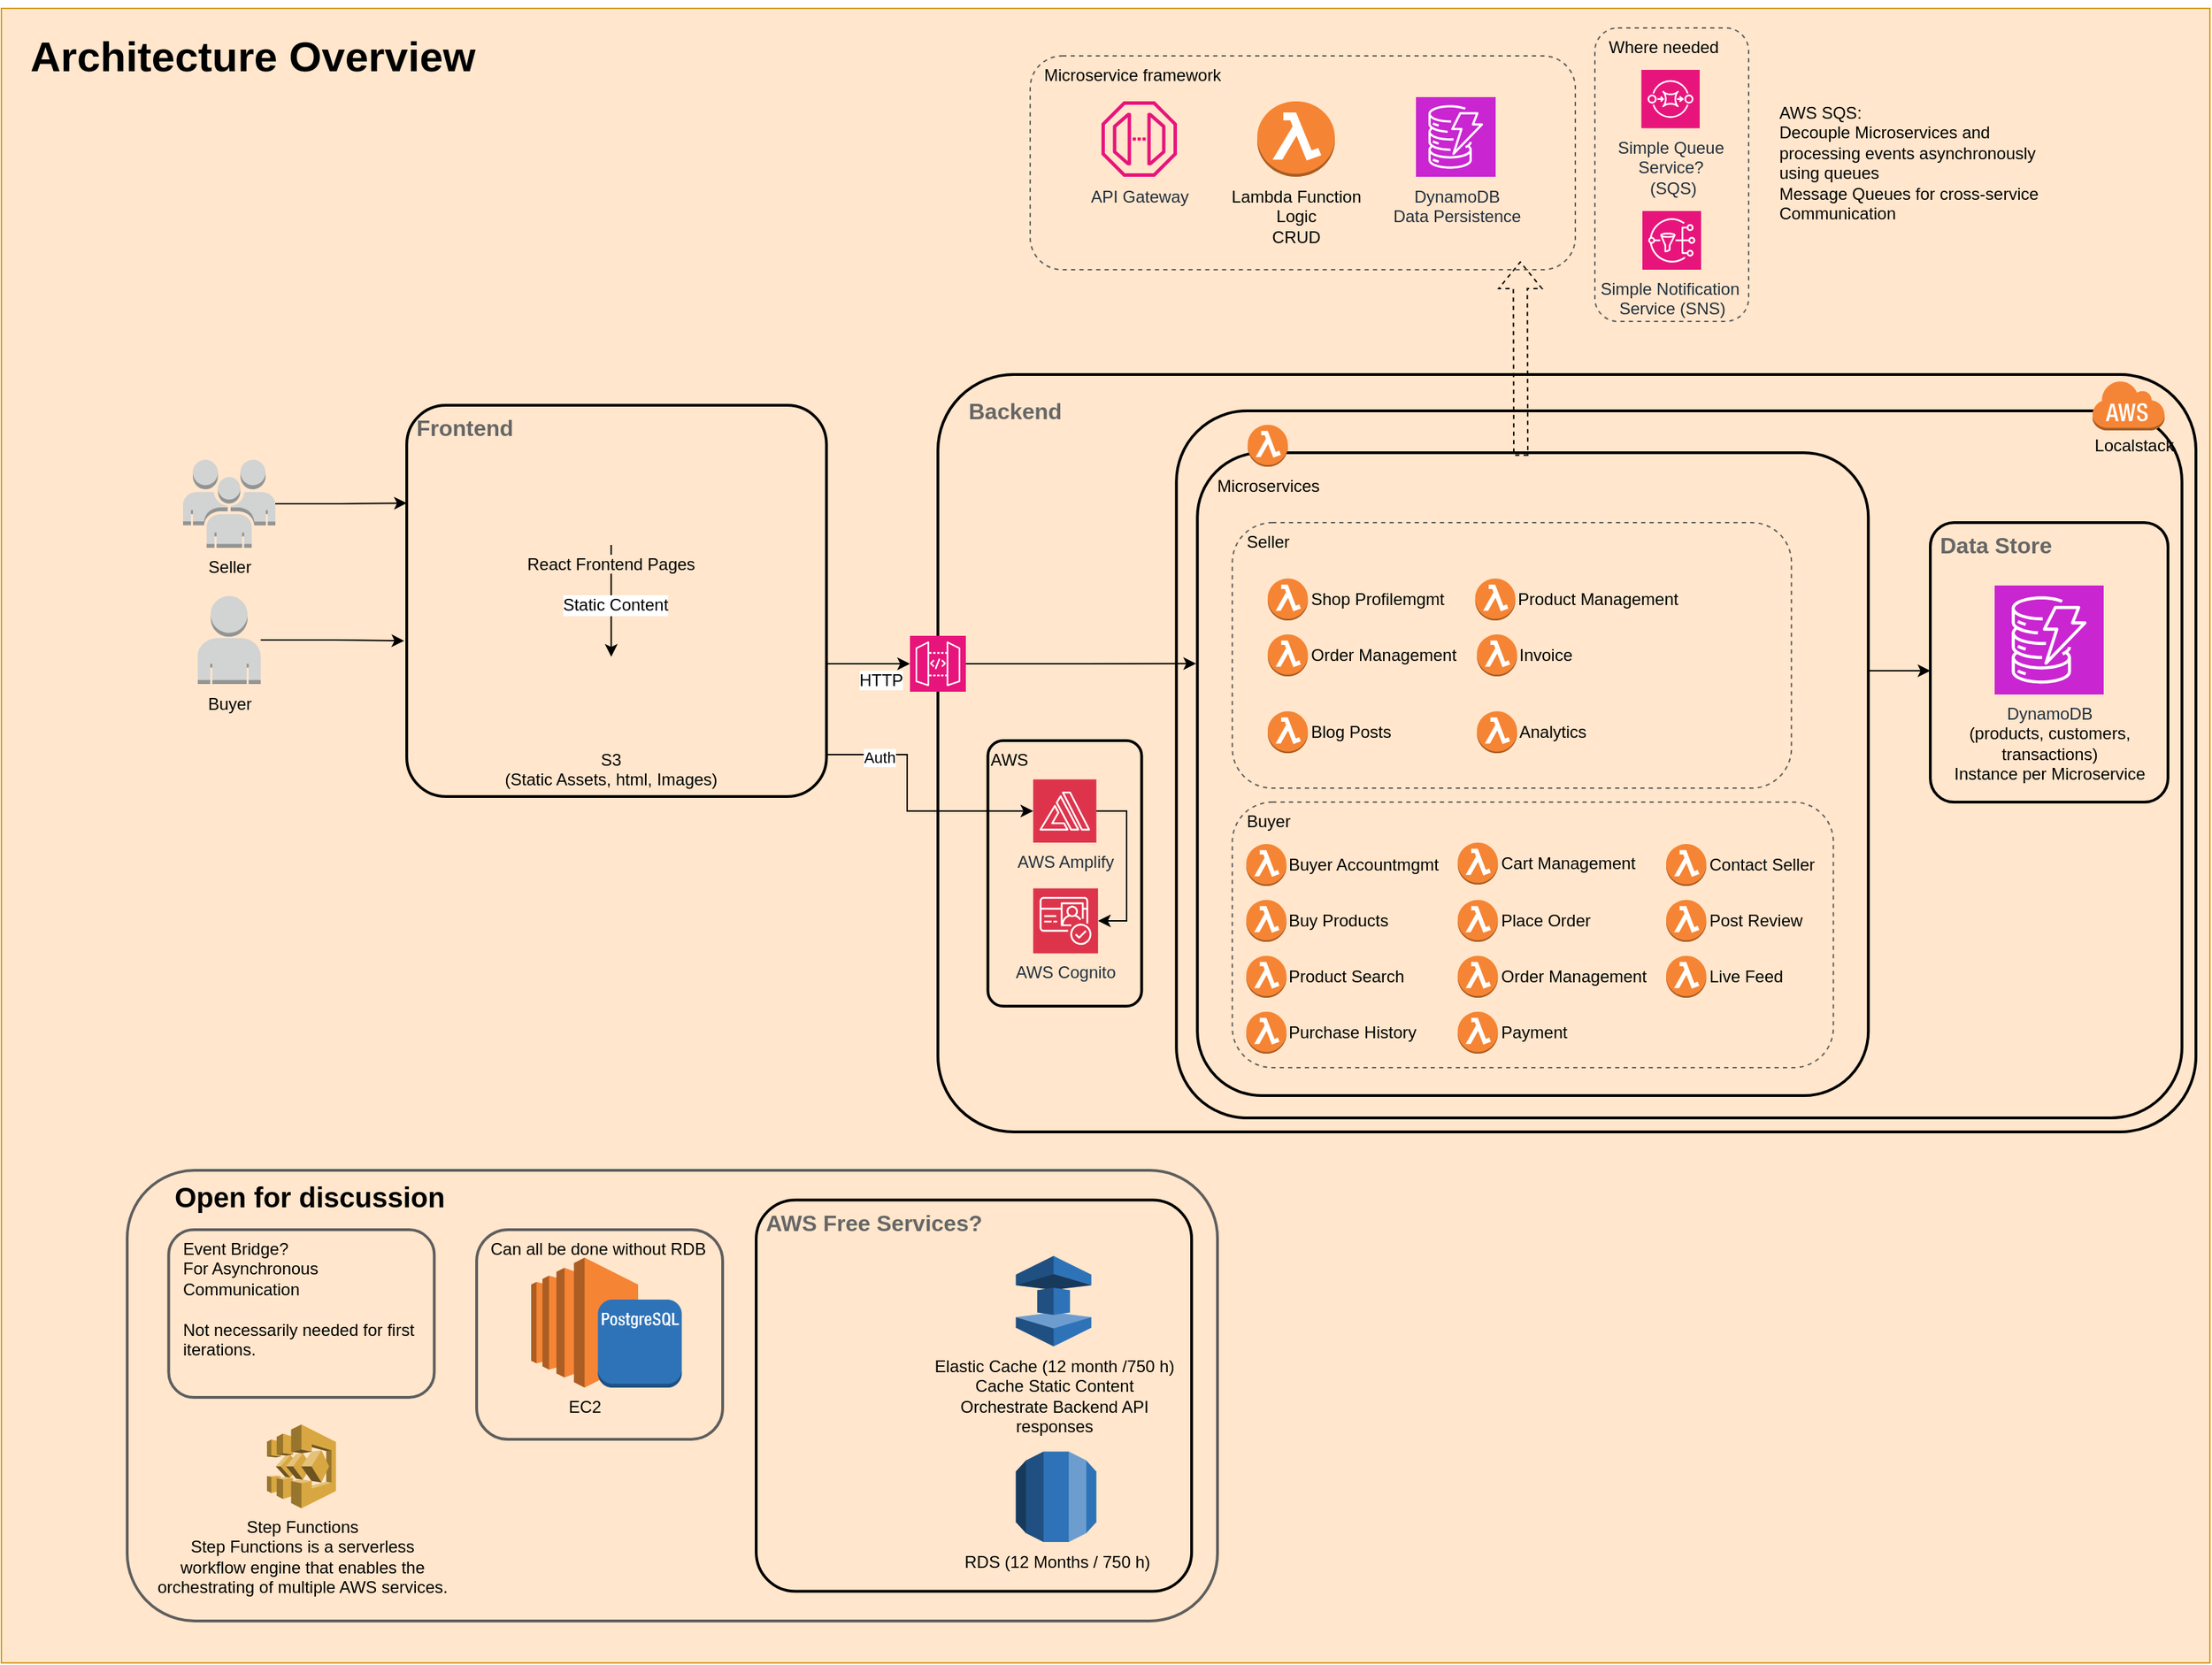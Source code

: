 <mxfile version="24.0.7" type="github" pages="3">
  <diagram name="Architecture Overview" id="H0WjSN8u0w2IexakOVe9">
    <mxGraphModel dx="2206" dy="1148" grid="1" gridSize="10" guides="1" tooltips="1" connect="1" arrows="1" fold="1" page="1" pageScale="1" pageWidth="827" pageHeight="1169" math="0" shadow="0">
      <root>
        <mxCell id="0" />
        <mxCell id="1" parent="0" />
        <mxCell id="PIIRv9eCLGQA87d_PgNQ-48" value="" style="rounded=0;whiteSpace=wrap;html=1;align=left;verticalAlign=middle;fontFamily=Helvetica;fontSize=12;fillColor=#ffe6cc;strokeColor=#d79b00;labelBackgroundColor=#ffe6cc;movable=1;resizable=1;rotatable=1;deletable=1;editable=1;locked=0;connectable=1;" parent="1" vertex="1">
          <mxGeometry x="10" y="96" width="1580" height="1184" as="geometry" />
        </mxCell>
        <mxCell id="CP4FYi2aOfL6vlJ2FLCF-29" value="Backend" style="rounded=1;arcSize=10;dashed=0;fillColor=none;gradientColor=none;strokeWidth=2;align=left;verticalAlign=top;fontFamily=Helvetica;fontSize=16;fontColor=#666666;fontStyle=1;spacingLeft=20;spacingTop=10;" parent="1" vertex="1">
          <mxGeometry x="680" y="358" width="900" height="542" as="geometry" />
        </mxCell>
        <mxCell id="z9MHHe7EICh6K6NeDYxP-3" value="AWS" style="rounded=1;arcSize=10;dashed=0;fillColor=none;gradientColor=none;strokeWidth=2;align=left;verticalAlign=top;fontFamily=Helvetica;fontSize=12;fontColor=default;" vertex="1" parent="1">
          <mxGeometry x="715.76" y="620" width="110" height="190" as="geometry" />
        </mxCell>
        <mxCell id="z9MHHe7EICh6K6NeDYxP-1" value="" style="rounded=1;arcSize=10;dashed=0;fillColor=none;gradientColor=none;strokeWidth=2;align=left;verticalAlign=top;fontFamily=Helvetica;fontSize=12;fontColor=default;" vertex="1" parent="1">
          <mxGeometry x="850.63" y="384" width="719.37" height="506" as="geometry" />
        </mxCell>
        <mxCell id="GQJE-OWLtPPY22i62exL-13" value="Open for discussion" style="rounded=1;whiteSpace=wrap;html=1;align=left;verticalAlign=top;fontFamily=Helvetica;fontSize=20;fontColor=default;fillColor=none;gradientColor=none;strokeColor=#5e5e5e;spacingLeft=32;strokeWidth=2;fontStyle=1" parent="1" vertex="1">
          <mxGeometry x="100" y="927.5" width="780" height="322.5" as="geometry" />
        </mxCell>
        <mxCell id="GQJE-OWLtPPY22i62exL-4" value="Where needed" style="rounded=1;whiteSpace=wrap;html=1;align=left;verticalAlign=top;fontFamily=Helvetica;fontSize=12;fontColor=default;fillColor=none;gradientColor=none;dashed=1;strokeColor=#5e5e5e;spacingLeft=8;" parent="1" vertex="1">
          <mxGeometry x="1150" y="110" width="110" height="210" as="geometry" />
        </mxCell>
        <mxCell id="CP4FYi2aOfL6vlJ2FLCF-31" value="" style="rounded=1;arcSize=10;dashed=0;fillColor=none;gradientColor=none;strokeWidth=2;align=left;verticalAlign=top;fontFamily=Helvetica;fontSize=12;fontColor=default;" parent="1" vertex="1">
          <mxGeometry x="865.63" y="414" width="480" height="460" as="geometry" />
        </mxCell>
        <mxCell id="CP4FYi2aOfL6vlJ2FLCF-74" value="Buyer" style="rounded=1;whiteSpace=wrap;html=1;align=left;verticalAlign=top;fontFamily=Helvetica;fontSize=12;fontColor=default;fillColor=none;gradientColor=none;dashed=1;strokeColor=#5e5e5e;spacingLeft=8;" parent="1" vertex="1">
          <mxGeometry x="890.63" y="664" width="430" height="190" as="geometry" />
        </mxCell>
        <mxCell id="z9MHHe7EICh6K6NeDYxP-4" style="edgeStyle=orthogonalEdgeStyle;rounded=0;orthogonalLoop=1;jettySize=auto;html=1;exitX=1;exitY=0.75;exitDx=0;exitDy=0;entryX=0;entryY=0.5;entryDx=0;entryDy=0;entryPerimeter=0;" edge="1" parent="1" source="CP4FYi2aOfL6vlJ2FLCF-43" target="CP4FYi2aOfL6vlJ2FLCF-96">
          <mxGeometry relative="1" as="geometry">
            <Array as="points">
              <mxPoint x="600" y="630" />
              <mxPoint x="658" y="630" />
              <mxPoint x="658" y="670" />
            </Array>
          </mxGeometry>
        </mxCell>
        <mxCell id="z9MHHe7EICh6K6NeDYxP-6" value="Auth" style="edgeLabel;html=1;align=center;verticalAlign=middle;resizable=0;points=[];" vertex="1" connectable="0" parent="z9MHHe7EICh6K6NeDYxP-4">
          <mxGeometry x="-0.326" y="-2" relative="1" as="geometry">
            <mxPoint as="offset" />
          </mxGeometry>
        </mxCell>
        <mxCell id="CP4FYi2aOfL6vlJ2FLCF-43" value="Frontend" style="rounded=1;arcSize=10;dashed=0;fillColor=none;gradientColor=none;strokeWidth=2;align=left;verticalAlign=top;fontFamily=Helvetica;fontSize=16;fontColor=#666666;fontStyle=1;labelBackgroundColor=none;labelBorderColor=none;spacingLeft=5;" parent="1" vertex="1">
          <mxGeometry x="300" y="380" width="300.27" height="280" as="geometry" />
        </mxCell>
        <mxCell id="CP4FYi2aOfL6vlJ2FLCF-90" value="Data Store" style="rounded=1;arcSize=10;dashed=0;fillColor=none;gradientColor=none;strokeWidth=2;align=left;verticalAlign=top;fontFamily=Helvetica;fontSize=16;fontColor=#666666;fontStyle=1;labelBackgroundColor=none;labelBorderColor=none;spacingLeft=5;" parent="1" vertex="1">
          <mxGeometry x="1390" y="464" width="170" height="200" as="geometry" />
        </mxCell>
        <mxCell id="PIIRv9eCLGQA87d_PgNQ-9" style="edgeStyle=orthogonalEdgeStyle;rounded=0;orthogonalLoop=1;jettySize=auto;html=1;fontFamily=Helvetica;fontSize=12;fontColor=default;" parent="1" source="CP4FYi2aOfL6vlJ2FLCF-31" target="CP4FYi2aOfL6vlJ2FLCF-90" edge="1">
          <mxGeometry relative="1" as="geometry">
            <Array as="points">
              <mxPoint x="1370" y="570" />
              <mxPoint x="1370" y="570" />
            </Array>
          </mxGeometry>
        </mxCell>
        <mxCell id="CP4FYi2aOfL6vlJ2FLCF-72" value="Seller" style="rounded=1;whiteSpace=wrap;html=1;align=left;verticalAlign=top;fontFamily=Helvetica;fontSize=12;fontColor=default;fillColor=none;gradientColor=none;dashed=1;strokeColor=#5e5e5e;spacingLeft=8;" parent="1" vertex="1">
          <mxGeometry x="890.63" y="464" width="400" height="190" as="geometry" />
        </mxCell>
        <mxCell id="CP4FYi2aOfL6vlJ2FLCF-41" style="edgeStyle=orthogonalEdgeStyle;rounded=0;orthogonalLoop=1;jettySize=auto;html=1;fontFamily=Helvetica;fontSize=12;fontColor=default;" parent="1" source="CP4FYi2aOfL6vlJ2FLCF-16" target="CP4FYi2aOfL6vlJ2FLCF-17" edge="1">
          <mxGeometry relative="1" as="geometry" />
        </mxCell>
        <mxCell id="CP4FYi2aOfL6vlJ2FLCF-42" value="Static Content" style="edgeLabel;html=1;align=center;verticalAlign=middle;resizable=0;points=[];fontFamily=Helvetica;fontSize=12;fontColor=default;fillColor=none;gradientColor=none;" parent="CP4FYi2aOfL6vlJ2FLCF-41" vertex="1" connectable="0">
          <mxGeometry x="0.071" y="2" relative="1" as="geometry">
            <mxPoint as="offset" />
          </mxGeometry>
        </mxCell>
        <mxCell id="CP4FYi2aOfL6vlJ2FLCF-16" value="React Frontend Pages" style="shape=image;verticalLabelPosition=bottom;labelBackgroundColor=#ffe6cc;verticalAlign=top;aspect=fixed;imageAspect=0;image=https://upload.wikimedia.org/wikipedia/commons/thumb/a/a7/React-icon.svg/2300px-React-icon.svg.png;" parent="1" vertex="1">
          <mxGeometry x="406" y="410" width="80.54" height="70" as="geometry" />
        </mxCell>
        <mxCell id="CP4FYi2aOfL6vlJ2FLCF-17" value="S3&#xa;(Static Assets, html, Images)" style="shape=image;verticalLabelPosition=bottom;labelBackgroundColor=#ffe6cc;verticalAlign=top;aspect=fixed;imageAspect=0;image=https://cdn.worldvectorlogo.com/logos/amazon-s3-simple-storage-service.svg;" parent="1" vertex="1">
          <mxGeometry x="416.27" y="560" width="60" height="60" as="geometry" />
        </mxCell>
        <mxCell id="CP4FYi2aOfL6vlJ2FLCF-19" value="Step Functions&lt;br&gt;Step Functions is a serverless &lt;br&gt;workflow engine that enables the &lt;br&gt;orchestrating of multiple AWS services." style="outlineConnect=0;dashed=0;verticalLabelPosition=bottom;verticalAlign=top;align=center;html=1;shape=mxgraph.aws3.step_functions;fillColor=#D9A741;gradientColor=none;fontFamily=Helvetica;fontSize=12;fontColor=default;aspect=fixed;" parent="1" vertex="1">
          <mxGeometry x="200" y="1109.4" width="49.35" height="60" as="geometry" />
        </mxCell>
        <mxCell id="CP4FYi2aOfL6vlJ2FLCF-27" value="Buyer" style="outlineConnect=0;dashed=0;verticalLabelPosition=bottom;verticalAlign=top;align=center;html=1;shape=mxgraph.aws3.user;fillColor=#D2D3D3;gradientColor=none;fontFamily=Helvetica;fontSize=12;fontColor=default;" parent="1" vertex="1">
          <mxGeometry x="150.5" y="516.5" width="45" height="63" as="geometry" />
        </mxCell>
        <mxCell id="36xQVcrOsJEa792103js-1" style="edgeStyle=orthogonalEdgeStyle;rounded=0;orthogonalLoop=1;jettySize=auto;html=1;entryX=0;entryY=0.25;entryDx=0;entryDy=0;" parent="1" source="CP4FYi2aOfL6vlJ2FLCF-28" target="CP4FYi2aOfL6vlJ2FLCF-43" edge="1">
          <mxGeometry relative="1" as="geometry" />
        </mxCell>
        <mxCell id="CP4FYi2aOfL6vlJ2FLCF-28" value="Seller" style="outlineConnect=0;dashed=0;verticalLabelPosition=bottom;verticalAlign=top;align=center;html=1;shape=mxgraph.aws3.users;fillColor=#D2D3D3;gradientColor=none;fontFamily=Helvetica;fontSize=12;fontColor=default;" parent="1" vertex="1">
          <mxGeometry x="140" y="419" width="66" height="63" as="geometry" />
        </mxCell>
        <mxCell id="CP4FYi2aOfL6vlJ2FLCF-33" value="Simple Queue &lt;br&gt;Service?&lt;br&gt;&amp;nbsp;(SQS)" style="sketch=0;points=[[0,0,0],[0.25,0,0],[0.5,0,0],[0.75,0,0],[1,0,0],[0,1,0],[0.25,1,0],[0.5,1,0],[0.75,1,0],[1,1,0],[0,0.25,0],[0,0.5,0],[0,0.75,0],[1,0.25,0],[1,0.5,0],[1,0.75,0]];outlineConnect=0;fontColor=#232F3E;fillColor=#E7157B;strokeColor=#ffffff;dashed=0;verticalLabelPosition=bottom;verticalAlign=top;align=center;html=1;fontSize=12;fontStyle=0;aspect=fixed;shape=mxgraph.aws4.resourceIcon;resIcon=mxgraph.aws4.sqs;fontFamily=Helvetica;" parent="1" vertex="1">
          <mxGeometry x="1183.25" y="140" width="41.75" height="41.75" as="geometry" />
        </mxCell>
        <mxCell id="CP4FYi2aOfL6vlJ2FLCF-34" value="Simple Notification&amp;nbsp;&lt;div&gt;Service (SNS)&lt;/div&gt;" style="sketch=0;points=[[0,0,0],[0.25,0,0],[0.5,0,0],[0.75,0,0],[1,0,0],[0,1,0],[0.25,1,0],[0.5,1,0],[0.75,1,0],[1,1,0],[0,0.25,0],[0,0.5,0],[0,0.75,0],[1,0.25,0],[1,0.5,0],[1,0.75,0]];outlineConnect=0;fontColor=#232F3E;fillColor=#E7157B;strokeColor=#ffffff;dashed=0;verticalLabelPosition=bottom;verticalAlign=top;align=center;html=1;fontSize=12;fontStyle=0;aspect=fixed;shape=mxgraph.aws4.resourceIcon;resIcon=mxgraph.aws4.sns;fontFamily=Helvetica;" parent="1" vertex="1">
          <mxGeometry x="1184" y="241" width="42" height="42" as="geometry" />
        </mxCell>
        <mxCell id="CP4FYi2aOfL6vlJ2FLCF-49" style="edgeStyle=orthogonalEdgeStyle;rounded=0;orthogonalLoop=1;jettySize=auto;html=1;fontFamily=Helvetica;fontSize=12;fontColor=default;entryX=0;entryY=0.5;entryDx=0;entryDy=0;entryPerimeter=0;" parent="1" source="CP4FYi2aOfL6vlJ2FLCF-43" target="CP4FYi2aOfL6vlJ2FLCF-92" edge="1">
          <mxGeometry relative="1" as="geometry">
            <mxPoint x="567.38" y="565" as="targetPoint" />
            <Array as="points">
              <mxPoint x="510" y="565" />
              <mxPoint x="510" y="565" />
            </Array>
          </mxGeometry>
        </mxCell>
        <mxCell id="CP4FYi2aOfL6vlJ2FLCF-50" value="HTTP" style="edgeLabel;html=1;align=center;verticalAlign=top;resizable=0;points=[];fontFamily=Helvetica;fontSize=12;fontColor=default;fillColor=none;gradientColor=none;" parent="CP4FYi2aOfL6vlJ2FLCF-49" vertex="1" connectable="0">
          <mxGeometry x="0.293" y="2" relative="1" as="geometry">
            <mxPoint as="offset" />
          </mxGeometry>
        </mxCell>
        <mxCell id="CP4FYi2aOfL6vlJ2FLCF-23" value="Microservices" style="outlineConnect=0;dashed=0;verticalLabelPosition=bottom;verticalAlign=top;align=center;html=1;shape=mxgraph.aws3.lambda_function;fillColor=#F58534;gradientColor=none;fontFamily=Helvetica;fontSize=12;fontColor=default;aspect=fixed;" parent="1" vertex="1">
          <mxGeometry x="901.63" y="394" width="28.75" height="30" as="geometry" />
        </mxCell>
        <mxCell id="CP4FYi2aOfL6vlJ2FLCF-60" value="Shop Profilemgmt" style="outlineConnect=0;dashed=0;verticalLabelPosition=middle;verticalAlign=middle;align=left;html=1;shape=mxgraph.aws3.lambda_function;fillColor=#F58534;gradientColor=none;fontFamily=Helvetica;fontSize=12;fontColor=default;aspect=fixed;labelPosition=right;" parent="1" vertex="1">
          <mxGeometry x="915.95" y="504" width="28.75" height="30" as="geometry" />
        </mxCell>
        <mxCell id="CP4FYi2aOfL6vlJ2FLCF-61" style="edgeStyle=orthogonalEdgeStyle;rounded=0;orthogonalLoop=1;jettySize=auto;html=1;fontFamily=Helvetica;fontSize=12;fontColor=default;entryX=-0.002;entryY=0.328;entryDx=0;entryDy=0;entryPerimeter=0;" parent="1" source="CP4FYi2aOfL6vlJ2FLCF-92" edge="1" target="CP4FYi2aOfL6vlJ2FLCF-31">
          <mxGeometry relative="1" as="geometry">
            <mxPoint x="855.63" y="559" as="sourcePoint" />
            <mxPoint x="865.63" y="559" as="targetPoint" />
          </mxGeometry>
        </mxCell>
        <mxCell id="CP4FYi2aOfL6vlJ2FLCF-63" value="Order Management" style="outlineConnect=0;dashed=0;verticalLabelPosition=middle;verticalAlign=middle;align=left;html=1;shape=mxgraph.aws3.lambda_function;fillColor=#F58534;gradientColor=none;fontFamily=Helvetica;fontSize=12;fontColor=default;aspect=fixed;labelPosition=right;" parent="1" vertex="1">
          <mxGeometry x="915.95" y="544" width="28.75" height="30" as="geometry" />
        </mxCell>
        <mxCell id="CP4FYi2aOfL6vlJ2FLCF-64" value="Invoice" style="outlineConnect=0;dashed=0;verticalLabelPosition=middle;verticalAlign=middle;align=left;html=1;shape=mxgraph.aws3.lambda_function;fillColor=#F58534;gradientColor=none;fontFamily=Helvetica;fontSize=12;fontColor=default;aspect=fixed;labelPosition=right;" parent="1" vertex="1">
          <mxGeometry x="1065.63" y="544" width="28.75" height="30" as="geometry" />
        </mxCell>
        <mxCell id="CP4FYi2aOfL6vlJ2FLCF-65" value="Analytics" style="outlineConnect=0;dashed=0;verticalLabelPosition=middle;verticalAlign=middle;align=left;html=1;shape=mxgraph.aws3.lambda_function;fillColor=#F58534;gradientColor=none;fontFamily=Helvetica;fontSize=12;fontColor=default;aspect=fixed;labelPosition=right;" parent="1" vertex="1">
          <mxGeometry x="1065.63" y="599" width="28.75" height="30" as="geometry" />
        </mxCell>
        <mxCell id="CP4FYi2aOfL6vlJ2FLCF-66" value="Product Management" style="outlineConnect=0;dashed=0;verticalLabelPosition=middle;verticalAlign=middle;align=left;html=1;shape=mxgraph.aws3.lambda_function;fillColor=#F58534;gradientColor=none;fontFamily=Helvetica;fontSize=12;fontColor=default;aspect=fixed;labelPosition=right;" parent="1" vertex="1">
          <mxGeometry x="1064.38" y="504" width="28.75" height="30" as="geometry" />
        </mxCell>
        <mxCell id="CP4FYi2aOfL6vlJ2FLCF-67" value="Blog Posts" style="outlineConnect=0;dashed=0;verticalLabelPosition=middle;verticalAlign=middle;align=left;html=1;shape=mxgraph.aws3.lambda_function;fillColor=#F58534;gradientColor=none;fontFamily=Helvetica;fontSize=12;fontColor=default;aspect=fixed;labelPosition=right;" parent="1" vertex="1">
          <mxGeometry x="915.95" y="599" width="28.75" height="30" as="geometry" />
        </mxCell>
        <mxCell id="CP4FYi2aOfL6vlJ2FLCF-68" value="Buyer Accountmgmt" style="outlineConnect=0;dashed=0;verticalLabelPosition=middle;verticalAlign=middle;align=left;html=1;shape=mxgraph.aws3.lambda_function;fillColor=#F58534;gradientColor=none;fontFamily=Helvetica;fontSize=12;fontColor=default;aspect=fixed;labelPosition=right;" parent="1" vertex="1">
          <mxGeometry x="900.63" y="694" width="28.75" height="30" as="geometry" />
        </mxCell>
        <mxCell id="CP4FYi2aOfL6vlJ2FLCF-70" value="Buy Products" style="outlineConnect=0;dashed=0;verticalLabelPosition=middle;verticalAlign=middle;align=left;html=1;shape=mxgraph.aws3.lambda_function;fillColor=#F58534;gradientColor=none;fontFamily=Helvetica;fontSize=12;fontColor=default;aspect=fixed;labelPosition=right;" parent="1" vertex="1">
          <mxGeometry x="900.63" y="734" width="28.75" height="30" as="geometry" />
        </mxCell>
        <mxCell id="CP4FYi2aOfL6vlJ2FLCF-71" value="Product Search" style="outlineConnect=0;dashed=0;verticalLabelPosition=middle;verticalAlign=middle;align=left;html=1;shape=mxgraph.aws3.lambda_function;fillColor=#F58534;gradientColor=none;fontFamily=Helvetica;fontSize=12;fontColor=default;aspect=fixed;labelPosition=right;" parent="1" vertex="1">
          <mxGeometry x="900.63" y="774" width="28.75" height="30" as="geometry" />
        </mxCell>
        <mxCell id="CP4FYi2aOfL6vlJ2FLCF-76" value="Cart Management" style="outlineConnect=0;dashed=0;verticalLabelPosition=middle;verticalAlign=middle;align=left;html=1;shape=mxgraph.aws3.lambda_function;fillColor=#F58534;gradientColor=none;fontFamily=Helvetica;fontSize=12;fontColor=default;aspect=fixed;labelPosition=right;" parent="1" vertex="1">
          <mxGeometry x="1051.88" y="693" width="28.75" height="30" as="geometry" />
        </mxCell>
        <mxCell id="CP4FYi2aOfL6vlJ2FLCF-78" value="Place Order" style="outlineConnect=0;dashed=0;verticalLabelPosition=middle;verticalAlign=middle;align=left;html=1;shape=mxgraph.aws3.lambda_function;fillColor=#F58534;gradientColor=none;fontFamily=Helvetica;fontSize=12;fontColor=default;aspect=fixed;labelPosition=right;" parent="1" vertex="1">
          <mxGeometry x="1051.88" y="734" width="28.75" height="30" as="geometry" />
        </mxCell>
        <mxCell id="CP4FYi2aOfL6vlJ2FLCF-80" value="Purchase History" style="outlineConnect=0;dashed=0;verticalLabelPosition=middle;verticalAlign=middle;align=left;html=1;shape=mxgraph.aws3.lambda_function;fillColor=#F58534;gradientColor=none;fontFamily=Helvetica;fontSize=12;fontColor=default;aspect=fixed;labelPosition=right;" parent="1" vertex="1">
          <mxGeometry x="900.63" y="814" width="28.75" height="30" as="geometry" />
        </mxCell>
        <mxCell id="CP4FYi2aOfL6vlJ2FLCF-81" value="Post Review" style="outlineConnect=0;dashed=0;verticalLabelPosition=middle;verticalAlign=middle;align=left;html=1;shape=mxgraph.aws3.lambda_function;fillColor=#F58534;gradientColor=none;fontFamily=Helvetica;fontSize=12;fontColor=default;aspect=fixed;labelPosition=right;" parent="1" vertex="1">
          <mxGeometry x="1201" y="734" width="28.75" height="30" as="geometry" />
        </mxCell>
        <mxCell id="CP4FYi2aOfL6vlJ2FLCF-82" value="Live Feed" style="outlineConnect=0;dashed=0;verticalLabelPosition=middle;verticalAlign=middle;align=left;html=1;shape=mxgraph.aws3.lambda_function;fillColor=#F58534;gradientColor=none;fontFamily=Helvetica;fontSize=12;fontColor=default;aspect=fixed;labelPosition=right;" parent="1" vertex="1">
          <mxGeometry x="1201" y="774" width="28.75" height="30" as="geometry" />
        </mxCell>
        <mxCell id="CP4FYi2aOfL6vlJ2FLCF-84" value="Order Management" style="outlineConnect=0;dashed=0;verticalLabelPosition=middle;verticalAlign=middle;align=left;html=1;shape=mxgraph.aws3.lambda_function;fillColor=#F58534;gradientColor=none;fontFamily=Helvetica;fontSize=12;fontColor=default;aspect=fixed;labelPosition=right;" parent="1" vertex="1">
          <mxGeometry x="1051.88" y="774" width="28.75" height="30" as="geometry" />
        </mxCell>
        <mxCell id="CP4FYi2aOfL6vlJ2FLCF-85" value="Contact Seller" style="outlineConnect=0;dashed=0;verticalLabelPosition=middle;verticalAlign=middle;align=left;html=1;shape=mxgraph.aws3.lambda_function;fillColor=#F58534;gradientColor=none;fontFamily=Helvetica;fontSize=12;fontColor=default;aspect=fixed;labelPosition=right;" parent="1" vertex="1">
          <mxGeometry x="1201" y="694" width="28.75" height="30" as="geometry" />
        </mxCell>
        <mxCell id="CP4FYi2aOfL6vlJ2FLCF-92" value="" style="sketch=0;points=[[0,0,0],[0.25,0,0],[0.5,0,0],[0.75,0,0],[1,0,0],[0,1,0],[0.25,1,0],[0.5,1,0],[0.75,1,0],[1,1,0],[0,0.25,0],[0,0.5,0],[0,0.75,0],[1,0.25,0],[1,0.5,0],[1,0.75,0]];outlineConnect=0;fontColor=#232F3E;fillColor=#E7157B;strokeColor=#ffffff;dashed=0;verticalLabelPosition=bottom;verticalAlign=top;align=center;html=1;fontSize=12;fontStyle=0;aspect=fixed;shape=mxgraph.aws4.resourceIcon;resIcon=mxgraph.aws4.api_gateway;fontFamily=Helvetica;" parent="1" vertex="1">
          <mxGeometry x="660" y="545" width="40" height="40" as="geometry" />
        </mxCell>
        <mxCell id="CP4FYi2aOfL6vlJ2FLCF-99" value="Payment" style="outlineConnect=0;dashed=0;verticalLabelPosition=middle;verticalAlign=middle;align=left;html=1;shape=mxgraph.aws3.lambda_function;fillColor=#F58534;gradientColor=none;fontFamily=Helvetica;fontSize=12;fontColor=default;aspect=fixed;labelPosition=right;" parent="1" vertex="1">
          <mxGeometry x="1051.88" y="814" width="28.75" height="30" as="geometry" />
        </mxCell>
        <mxCell id="PIIRv9eCLGQA87d_PgNQ-7" value="Event Bridge?&lt;br&gt;For Asynchronous Communication&lt;div&gt;&lt;br&gt;&lt;/div&gt;&lt;div&gt;Not necessarily needed for first iterations.&lt;/div&gt;" style="rounded=1;whiteSpace=wrap;html=1;align=left;verticalAlign=top;fontFamily=Helvetica;fontSize=12;fontColor=default;fillColor=none;gradientColor=none;strokeColor=#5e5e5e;spacingLeft=8;strokeWidth=2;" parent="1" vertex="1">
          <mxGeometry x="129.68" y="970" width="190" height="120" as="geometry" />
        </mxCell>
        <mxCell id="PIIRv9eCLGQA87d_PgNQ-15" value="DynamoDB&lt;br style=&quot;border-color: var(--border-color); color: rgb(0, 0, 0);&quot;&gt;&lt;span style=&quot;color: rgb(0, 0, 0);&quot;&gt;(products, customers,&lt;/span&gt;&lt;br style=&quot;border-color: var(--border-color); color: rgb(0, 0, 0);&quot;&gt;&lt;span style=&quot;color: rgb(0, 0, 0);&quot;&gt;transactions)&lt;/span&gt;&lt;div&gt;&lt;span style=&quot;color: rgb(0, 0, 0);&quot;&gt;Instance per Microservice&lt;/span&gt;&lt;/div&gt;" style="sketch=0;points=[[0,0,0],[0.25,0,0],[0.5,0,0],[0.75,0,0],[1,0,0],[0,1,0],[0.25,1,0],[0.5,1,0],[0.75,1,0],[1,1,0],[0,0.25,0],[0,0.5,0],[0,0.75,0],[1,0.25,0],[1,0.5,0],[1,0.75,0]];outlineConnect=0;fontColor=#232F3E;fillColor=#C925D1;strokeColor=#ffffff;dashed=0;verticalLabelPosition=bottom;verticalAlign=top;align=center;html=1;fontSize=12;fontStyle=0;aspect=fixed;shape=mxgraph.aws4.resourceIcon;resIcon=mxgraph.aws4.dynamodb;fontFamily=Helvetica;" parent="1" vertex="1">
          <mxGeometry x="1436" y="509" width="78" height="78" as="geometry" />
        </mxCell>
        <mxCell id="PIIRv9eCLGQA87d_PgNQ-18" value="" style="shape=flexArrow;endArrow=classic;html=1;rounded=0;fontFamily=Helvetica;fontSize=12;fontColor=default;entryX=0.5;entryY=1;entryDx=0;entryDy=0;exitX=0.482;exitY=0.005;exitDx=0;exitDy=0;exitPerimeter=0;dashed=1;" parent="1" source="CP4FYi2aOfL6vlJ2FLCF-31" edge="1">
          <mxGeometry width="50" height="50" relative="1" as="geometry">
            <mxPoint x="1105.63" y="464" as="sourcePoint" />
            <mxPoint x="1096.63" y="277" as="targetPoint" />
          </mxGeometry>
        </mxCell>
        <mxCell id="PIIRv9eCLGQA87d_PgNQ-21" value="AWS SQS:&#xa;Decouple Microservices and processing events asynchronously using queues&#xa;Message Queues for cross-service Communication" style="text;whiteSpace=wrap;fontFamily=Helvetica;fontSize=12;fontColor=default;align=left;" parent="1" vertex="1">
          <mxGeometry x="1280" y="156.5" width="210.63" height="100" as="geometry" />
        </mxCell>
        <mxCell id="PIIRv9eCLGQA87d_PgNQ-49" value="&lt;font size=&quot;1&quot; style=&quot;&quot;&gt;&lt;b style=&quot;font-size: 30px;&quot;&gt;Architecture Overview&lt;/b&gt;&lt;/font&gt;" style="text;html=1;align=center;verticalAlign=middle;whiteSpace=wrap;rounded=0;fontFamily=Helvetica;fontSize=12;fontColor=default;" parent="1" vertex="1">
          <mxGeometry x="20" y="90" width="340" height="80" as="geometry" />
        </mxCell>
        <mxCell id="36xQVcrOsJEa792103js-2" style="edgeStyle=orthogonalEdgeStyle;rounded=0;orthogonalLoop=1;jettySize=auto;html=1;entryX=-0.006;entryY=0.602;entryDx=0;entryDy=0;entryPerimeter=0;" parent="1" source="CP4FYi2aOfL6vlJ2FLCF-27" target="CP4FYi2aOfL6vlJ2FLCF-43" edge="1">
          <mxGeometry relative="1" as="geometry" />
        </mxCell>
        <mxCell id="GQJE-OWLtPPY22i62exL-2" value="" style="group" parent="1" vertex="1" connectable="0">
          <mxGeometry x="746" y="130" width="390" height="153" as="geometry" />
        </mxCell>
        <mxCell id="PIIRv9eCLGQA87d_PgNQ-10" value="Microservice framework" style="rounded=1;whiteSpace=wrap;html=1;align=left;verticalAlign=top;fontFamily=Helvetica;fontSize=12;fontColor=default;fillColor=none;gradientColor=none;dashed=1;strokeColor=#5e5e5e;spacingLeft=8;" parent="GQJE-OWLtPPY22i62exL-2" vertex="1">
          <mxGeometry width="390" height="153" as="geometry" />
        </mxCell>
        <mxCell id="PIIRv9eCLGQA87d_PgNQ-11" value="API Gateway" style="sketch=0;outlineConnect=0;fontColor=#232F3E;gradientColor=none;fillColor=#E7157B;strokeColor=none;dashed=0;verticalLabelPosition=bottom;verticalAlign=top;align=center;html=1;fontSize=12;fontStyle=0;aspect=fixed;pointerEvents=1;shape=mxgraph.aws4.endpoint;fontFamily=Helvetica;" parent="GQJE-OWLtPPY22i62exL-2" vertex="1">
          <mxGeometry x="51" y="32.5" width="54" height="54" as="geometry" />
        </mxCell>
        <mxCell id="PIIRv9eCLGQA87d_PgNQ-13" value="Lambda Function&lt;br&gt;Logic&lt;div&gt;CRUD&lt;/div&gt;" style="outlineConnect=0;dashed=0;verticalLabelPosition=bottom;verticalAlign=top;align=center;html=1;shape=mxgraph.aws3.lambda_function;fillColor=#F58534;gradientColor=none;fontFamily=Helvetica;fontSize=12;fontColor=default;" parent="GQJE-OWLtPPY22i62exL-2" vertex="1">
          <mxGeometry x="162.5" y="32.5" width="55.5" height="54" as="geometry" />
        </mxCell>
        <mxCell id="PIIRv9eCLGQA87d_PgNQ-17" value="DynamoDB&lt;br&gt;Data Persistence" style="sketch=0;points=[[0,0,0],[0.25,0,0],[0.5,0,0],[0.75,0,0],[1,0,0],[0,1,0],[0.25,1,0],[0.5,1,0],[0.75,1,0],[1,1,0],[0,0.25,0],[0,0.5,0],[0,0.75,0],[1,0.25,0],[1,0.5,0],[1,0.75,0]];outlineConnect=0;fontColor=#232F3E;fillColor=#C925D1;strokeColor=#ffffff;dashed=0;verticalLabelPosition=bottom;verticalAlign=top;align=center;html=1;fontSize=12;fontStyle=0;aspect=fixed;shape=mxgraph.aws4.resourceIcon;resIcon=mxgraph.aws4.dynamodb;fontFamily=Helvetica;" parent="GQJE-OWLtPPY22i62exL-2" vertex="1">
          <mxGeometry x="276" y="29.5" width="57" height="57" as="geometry" />
        </mxCell>
        <mxCell id="GQJE-OWLtPPY22i62exL-16" value="" style="group" parent="1" vertex="1" connectable="0">
          <mxGeometry x="350" y="970" width="176" height="150" as="geometry" />
        </mxCell>
        <mxCell id="gWS5Eo9PFERVjouPDELX-2" value="Can all be done without RDB" style="rounded=1;whiteSpace=wrap;html=1;align=left;verticalAlign=top;fontFamily=Helvetica;fontSize=12;fontColor=default;fillColor=none;gradientColor=none;strokeColor=#5e5e5e;spacingLeft=8;strokeWidth=2;" parent="GQJE-OWLtPPY22i62exL-16" vertex="1">
          <mxGeometry width="176" height="150" as="geometry" />
        </mxCell>
        <mxCell id="GQJE-OWLtPPY22i62exL-15" value="" style="group" parent="GQJE-OWLtPPY22i62exL-16" vertex="1" connectable="0">
          <mxGeometry x="39.0" y="20" width="107.75" height="93" as="geometry" />
        </mxCell>
        <mxCell id="CP4FYi2aOfL6vlJ2FLCF-20" value="EC2" style="outlineConnect=0;dashed=0;verticalLabelPosition=bottom;verticalAlign=top;align=center;html=1;shape=mxgraph.aws3.ec2;fillColor=#F58534;gradientColor=none;fontFamily=Helvetica;fontSize=12;fontColor=default;" parent="GQJE-OWLtPPY22i62exL-15" vertex="1">
          <mxGeometry width="76.5" height="93" as="geometry" />
        </mxCell>
        <mxCell id="CP4FYi2aOfL6vlJ2FLCF-26" value="" style="outlineConnect=0;dashed=0;verticalLabelPosition=bottom;verticalAlign=top;align=center;html=1;shape=mxgraph.aws3.postgre_sql_instance;fillColor=#2E73B8;gradientColor=none;fontFamily=Helvetica;fontSize=12;fontColor=default;" parent="GQJE-OWLtPPY22i62exL-15" vertex="1">
          <mxGeometry x="47.75" y="30" width="60" height="63" as="geometry" />
        </mxCell>
        <mxCell id="GQJE-OWLtPPY22i62exL-8" value="" style="group" parent="1" vertex="1" connectable="0">
          <mxGeometry x="1505.63" y="362" width="60" height="62" as="geometry" />
        </mxCell>
        <mxCell id="CP4FYi2aOfL6vlJ2FLCF-32" value="" style="dashed=0;html=1;shape=mxgraph.aws3.cloud;fillColor=#F58536;gradientColor=none;dashed=0;align=left;verticalAlign=middle;fontFamily=Helvetica;fontSize=12;fontColor=default;" parent="GQJE-OWLtPPY22i62exL-8" vertex="1">
          <mxGeometry width="52" height="36" as="geometry" />
        </mxCell>
        <mxCell id="CP4FYi2aOfL6vlJ2FLCF-86" value="Localstack" style="text;html=1;align=center;verticalAlign=middle;whiteSpace=wrap;rounded=0;fontFamily=Helvetica;fontSize=12;fontColor=default;" parent="GQJE-OWLtPPY22i62exL-8" vertex="1">
          <mxGeometry y="32" width="60" height="30" as="geometry" />
        </mxCell>
        <mxCell id="CP4FYi2aOfL6vlJ2FLCF-95" value="AWS Free Services?" style="rounded=1;arcSize=10;dashed=0;fillColor=none;gradientColor=none;strokeWidth=2;align=left;verticalAlign=top;fontFamily=Helvetica;fontSize=16;fontColor=#666666;fontStyle=1;labelBackgroundColor=none;labelBorderColor=none;spacingLeft=5;" parent="1" vertex="1">
          <mxGeometry x="550" y="948.75" width="311.52" height="280.0" as="geometry" />
        </mxCell>
        <mxCell id="CP4FYi2aOfL6vlJ2FLCF-97" value="RDS (12 Months / 750 h)" style="outlineConnect=0;dashed=0;verticalLabelPosition=bottom;verticalAlign=top;align=center;html=1;shape=mxgraph.aws3.rds;fillColor=#2E73B8;gradientColor=none;fontFamily=Helvetica;fontSize=12;fontColor=default;" parent="1" vertex="1">
          <mxGeometry x="735.76" y="1128.75" width="57.6" height="64.8" as="geometry" />
        </mxCell>
        <mxCell id="CP4FYi2aOfL6vlJ2FLCF-98" value="Elastic Cache (12 month /750 h)&lt;br&gt;Cache Static Content&lt;br&gt;Orchestrate Backend API &lt;br&gt;responses" style="outlineConnect=0;dashed=0;verticalLabelPosition=bottom;verticalAlign=top;align=center;html=1;shape=mxgraph.aws3.elasticache;fillColor=#2E73B8;gradientColor=none;fontFamily=Helvetica;fontSize=12;fontColor=default;" parent="1" vertex="1">
          <mxGeometry x="735.764" y="988.75" width="54.0" height="64.8" as="geometry" />
        </mxCell>
        <mxCell id="CP4FYi2aOfL6vlJ2FLCF-96" value="AWS Amplify" style="sketch=0;points=[[0,0,0],[0.25,0,0],[0.5,0,0],[0.75,0,0],[1,0,0],[0,1,0],[0.25,1,0],[0.5,1,0],[0.75,1,0],[1,1,0],[0,0.25,0],[0,0.5,0],[0,0.75,0],[1,0.25,0],[1,0.5,0],[1,0.75,0]];outlineConnect=0;fontColor=#232F3E;fillColor=#DD344C;strokeColor=#ffffff;dashed=0;verticalLabelPosition=bottom;verticalAlign=top;align=center;html=1;fontSize=12;fontStyle=0;aspect=fixed;shape=mxgraph.aws4.resourceIcon;resIcon=mxgraph.aws4.amplify;fontFamily=Helvetica;" parent="1" vertex="1">
          <mxGeometry x="748.16" y="647.8" width="45.2" height="45.2" as="geometry" />
        </mxCell>
        <mxCell id="CP4FYi2aOfL6vlJ2FLCF-94" value="AWS Cognito" style="sketch=0;points=[[0,0,0],[0.25,0,0],[0.5,0,0],[0.75,0,0],[1,0,0],[0,1,0],[0.25,1,0],[0.5,1,0],[0.75,1,0],[1,1,0],[0,0.25,0],[0,0.5,0],[0,0.75,0],[1,0.25,0],[1,0.5,0],[1,0.75,0]];outlineConnect=0;fontColor=#232F3E;fillColor=#DD344C;strokeColor=#ffffff;dashed=0;verticalLabelPosition=bottom;verticalAlign=top;align=center;html=1;fontSize=12;fontStyle=0;aspect=fixed;shape=mxgraph.aws4.resourceIcon;resIcon=mxgraph.aws4.cognito;fontFamily=Helvetica;" parent="1" vertex="1">
          <mxGeometry x="748.16" y="725.8" width="46.4" height="46.4" as="geometry" />
        </mxCell>
        <mxCell id="z9MHHe7EICh6K6NeDYxP-7" style="edgeStyle=orthogonalEdgeStyle;rounded=0;orthogonalLoop=1;jettySize=auto;html=1;entryX=1;entryY=0.5;entryDx=0;entryDy=0;entryPerimeter=0;" edge="1" parent="1" source="CP4FYi2aOfL6vlJ2FLCF-96" target="CP4FYi2aOfL6vlJ2FLCF-94">
          <mxGeometry relative="1" as="geometry">
            <Array as="points">
              <mxPoint x="815" y="670" />
              <mxPoint x="815" y="749" />
            </Array>
          </mxGeometry>
        </mxCell>
      </root>
    </mxGraphModel>
  </diagram>
  <diagram id="9giXu1Tf5nbz0yrTLThF" name="Microservices Detailed">
    <mxGraphModel dx="-1047" dy="1915" grid="1" gridSize="10" guides="1" tooltips="1" connect="1" arrows="1" fold="1" page="1" pageScale="1" pageWidth="827" pageHeight="1169" math="0" shadow="0">
      <root>
        <mxCell id="0" />
        <mxCell id="1" parent="0" />
        <mxCell id="50fMvPp7s6uxtOwtO2bi-1" value="" style="rounded=0;whiteSpace=wrap;html=1;align=left;verticalAlign=middle;fontFamily=Helvetica;fontSize=12;fillColor=#d5e8d4;strokeColor=#82b366;" parent="1" vertex="1">
          <mxGeometry x="2541" y="70" width="1530" height="900" as="geometry" />
        </mxCell>
        <mxCell id="50fMvPp7s6uxtOwtO2bi-2" value="Product Microservices" style="rounded=1;arcSize=10;dashed=0;fillColor=none;gradientColor=none;strokeWidth=2;align=left;verticalAlign=top;fontFamily=Helvetica;fontSize=16;fontColor=#666666;fontStyle=1;labelBackgroundColor=none;labelBorderColor=none;spacingLeft=16;" parent="1" vertex="1">
          <mxGeometry x="2581" y="90" width="450" height="380" as="geometry" />
        </mxCell>
        <mxCell id="50fMvPp7s6uxtOwtO2bi-3" value="Notifyer" style="rounded=1;whiteSpace=wrap;html=1;align=left;verticalAlign=top;fontFamily=Helvetica;fontSize=12;fontColor=default;fillColor=none;gradientColor=none;dashed=1;strokeColor=#5e5e5e;spacingLeft=8;" parent="1" vertex="1">
          <mxGeometry x="3388" y="-80" width="390" height="130" as="geometry" />
        </mxCell>
        <mxCell id="50fMvPp7s6uxtOwtO2bi-4" value="Simple Notification Service (SNS)" style="sketch=0;points=[[0,0,0],[0.25,0,0],[0.5,0,0],[0.75,0,0],[1,0,0],[0,1,0],[0.25,1,0],[0.5,1,0],[0.75,1,0],[1,1,0],[0,0.25,0],[0,0.5,0],[0,0.75,0],[1,0.25,0],[1,0.5,0],[1,0.75,0]];outlineConnect=0;fontColor=#232F3E;fillColor=#E7157B;strokeColor=#ffffff;dashed=0;verticalLabelPosition=bottom;verticalAlign=top;align=center;html=1;fontSize=12;fontStyle=0;aspect=fixed;shape=mxgraph.aws4.resourceIcon;resIcon=mxgraph.aws4.sns;fontFamily=Helvetica;" parent="1" vertex="1">
          <mxGeometry x="3633" y="-41.65" width="42" height="42" as="geometry" />
        </mxCell>
        <mxCell id="50fMvPp7s6uxtOwtO2bi-5" value="Simple Email Service" style="outlineConnect=0;dashed=0;verticalLabelPosition=bottom;verticalAlign=top;align=center;html=1;shape=mxgraph.aws3.ses;fillColor=#D9A741;gradientColor=none;fontFamily=Helvetica;fontSize=12;fontColor=default;aspect=fixed;" parent="1" vertex="1">
          <mxGeometry x="3463" y="-52" width="44.75" height="52.35" as="geometry" />
        </mxCell>
        <mxCell id="50fMvPp7s6uxtOwtO2bi-6" value="" style="group" parent="1" vertex="1" connectable="0">
          <mxGeometry x="2481" y="-150" width="390" height="190" as="geometry" />
        </mxCell>
        <mxCell id="50fMvPp7s6uxtOwtO2bi-7" value="Product Search" style="rounded=1;whiteSpace=wrap;html=1;align=left;verticalAlign=top;fontFamily=Helvetica;fontSize=12;fontColor=default;fillColor=none;gradientColor=none;dashed=1;strokeColor=#5e5e5e;spacingLeft=8;" parent="50fMvPp7s6uxtOwtO2bi-6" vertex="1">
          <mxGeometry width="390" height="190" as="geometry" />
        </mxCell>
        <mxCell id="50fMvPp7s6uxtOwtO2bi-8" value="API Gateway" style="sketch=0;outlineConnect=0;fontColor=#232F3E;gradientColor=none;fillColor=#E7157B;strokeColor=none;dashed=0;verticalLabelPosition=bottom;verticalAlign=top;align=center;html=1;fontSize=12;fontStyle=0;aspect=fixed;pointerEvents=1;shape=mxgraph.aws4.endpoint;fontFamily=Helvetica;" parent="50fMvPp7s6uxtOwtO2bi-6" vertex="1">
          <mxGeometry x="38.75" y="39.5" width="54" height="54" as="geometry" />
        </mxCell>
        <mxCell id="50fMvPp7s6uxtOwtO2bi-9" value="Lambda Function&lt;br&gt;Logic" style="outlineConnect=0;dashed=0;verticalLabelPosition=bottom;verticalAlign=top;align=center;html=1;shape=mxgraph.aws3.lambda_function;fillColor=#F58534;gradientColor=none;fontFamily=Helvetica;fontSize=12;fontColor=default;" parent="50fMvPp7s6uxtOwtO2bi-6" vertex="1">
          <mxGeometry x="167.25" y="39" width="55.5" height="54" as="geometry" />
        </mxCell>
        <mxCell id="50fMvPp7s6uxtOwtO2bi-10" value="&lt;span style=&quot;color: rgb(51, 51, 51); font-family: AmazonEmber, &amp;quot;Helvetica Neue&amp;quot;, Helvetica, Arial, sans-serif; font-size: 10px; font-style: normal; font-variant-ligatures: normal; font-variant-caps: normal; font-weight: 400; letter-spacing: normal; orphans: 2; text-align: left; text-indent: 0px; text-transform: none; widows: 2; word-spacing: 0px; -webkit-text-stroke-width: 0px; text-decoration-thickness: initial; text-decoration-style: initial; text-decoration-color: initial; float: none; display: inline !important;&quot;&gt;API Gateway: allows users to search without authentication&lt;br style=&quot;font-size: 10px;&quot;&gt;Lambda formats the data&lt;br style=&quot;font-size: 10px;&quot;&gt;ES: stores product data, which is updated whenever product-related data changes&lt;br style=&quot;font-size: 10px;&quot;&gt;&lt;/span&gt;" style="text;whiteSpace=wrap;html=1;fontFamily=Helvetica;fontSize=10;fontColor=default;" parent="50fMvPp7s6uxtOwtO2bi-6" vertex="1">
          <mxGeometry x="18.75" y="130" width="340" height="60" as="geometry" />
        </mxCell>
        <mxCell id="50fMvPp7s6uxtOwtO2bi-11" style="edgeStyle=orthogonalEdgeStyle;rounded=0;orthogonalLoop=1;jettySize=auto;html=1;entryX=0;entryY=0.5;entryDx=0;entryDy=0;entryPerimeter=0;fontFamily=Helvetica;fontSize=12;fontColor=default;" parent="50fMvPp7s6uxtOwtO2bi-6" source="50fMvPp7s6uxtOwtO2bi-8" target="50fMvPp7s6uxtOwtO2bi-9" edge="1">
          <mxGeometry relative="1" as="geometry" />
        </mxCell>
        <mxCell id="50fMvPp7s6uxtOwtO2bi-12" value="Elastic Search Service&lt;br&gt;(ES)" style="outlineConnect=0;dashed=0;verticalLabelPosition=bottom;verticalAlign=top;align=center;html=1;shape=mxgraph.aws3.elasticsearch_service;fillColor=#F58534;gradientColor=none;fontFamily=Helvetica;fontSize=12;fontColor=default;aspect=fixed;" parent="50fMvPp7s6uxtOwtO2bi-6" vertex="1">
          <mxGeometry x="288.75" y="32.25" width="48.13" height="57.75" as="geometry" />
        </mxCell>
        <mxCell id="50fMvPp7s6uxtOwtO2bi-13" style="edgeStyle=orthogonalEdgeStyle;rounded=0;orthogonalLoop=1;jettySize=auto;html=1;fontFamily=Helvetica;fontSize=12;fontColor=default;" parent="50fMvPp7s6uxtOwtO2bi-6" source="50fMvPp7s6uxtOwtO2bi-9" target="50fMvPp7s6uxtOwtO2bi-12" edge="1">
          <mxGeometry relative="1" as="geometry">
            <mxPoint x="298.75" y="66.0" as="targetPoint" />
            <Array as="points">
              <mxPoint x="268.75" y="66" />
              <mxPoint x="268.75" y="66" />
            </Array>
          </mxGeometry>
        </mxCell>
        <mxCell id="50fMvPp7s6uxtOwtO2bi-14" value="Shopping Cart" style="rounded=1;whiteSpace=wrap;html=1;align=left;verticalAlign=top;fontFamily=Helvetica;fontSize=12;fontColor=default;fillColor=none;gradientColor=none;dashed=1;strokeColor=#5e5e5e;spacingLeft=8;" parent="1" vertex="1">
          <mxGeometry x="2961" y="-160" width="390" height="130" as="geometry" />
        </mxCell>
        <mxCell id="50fMvPp7s6uxtOwtO2bi-15" value="API Gateway" style="sketch=0;outlineConnect=0;fontColor=#232F3E;gradientColor=none;fillColor=#E7157B;strokeColor=none;dashed=0;verticalLabelPosition=bottom;verticalAlign=top;align=center;html=1;fontSize=12;fontStyle=0;aspect=fixed;pointerEvents=1;shape=mxgraph.aws4.endpoint;fontFamily=Helvetica;" parent="1" vertex="1">
          <mxGeometry x="2989.75" y="-127.5" width="54" height="54" as="geometry" />
        </mxCell>
        <mxCell id="50fMvPp7s6uxtOwtO2bi-16" style="edgeStyle=orthogonalEdgeStyle;rounded=0;orthogonalLoop=1;jettySize=auto;html=1;fontFamily=Helvetica;fontSize=12;fontColor=default;" parent="1" source="50fMvPp7s6uxtOwtO2bi-17" target="50fMvPp7s6uxtOwtO2bi-19" edge="1">
          <mxGeometry relative="1" as="geometry" />
        </mxCell>
        <mxCell id="50fMvPp7s6uxtOwtO2bi-17" value="Lambda Function&lt;br&gt;Logic" style="outlineConnect=0;dashed=0;verticalLabelPosition=bottom;verticalAlign=top;align=center;html=1;shape=mxgraph.aws3.lambda_function;fillColor=#F58534;gradientColor=none;fontFamily=Helvetica;fontSize=12;fontColor=default;" parent="1" vertex="1">
          <mxGeometry x="3118.25" y="-128" width="55.5" height="54" as="geometry" />
        </mxCell>
        <mxCell id="50fMvPp7s6uxtOwtO2bi-18" style="edgeStyle=orthogonalEdgeStyle;rounded=0;orthogonalLoop=1;jettySize=auto;html=1;entryX=0;entryY=0.5;entryDx=0;entryDy=0;entryPerimeter=0;fontFamily=Helvetica;fontSize=12;fontColor=default;" parent="1" source="50fMvPp7s6uxtOwtO2bi-15" target="50fMvPp7s6uxtOwtO2bi-17" edge="1">
          <mxGeometry relative="1" as="geometry" />
        </mxCell>
        <mxCell id="50fMvPp7s6uxtOwtO2bi-19" value="DynamoDB&lt;br&gt;Data Persistence" style="sketch=0;points=[[0,0,0],[0.25,0,0],[0.5,0,0],[0.75,0,0],[1,0,0],[0,1,0],[0.25,1,0],[0.5,1,0],[0.75,1,0],[1,1,0],[0,0.25,0],[0,0.5,0],[0,0.75,0],[1,0.25,0],[1,0.5,0],[1,0.75,0]];outlineConnect=0;fontColor=#232F3E;fillColor=#C925D1;strokeColor=#ffffff;dashed=0;verticalLabelPosition=bottom;verticalAlign=top;align=center;html=1;fontSize=12;fontStyle=0;aspect=fixed;shape=mxgraph.aws4.resourceIcon;resIcon=mxgraph.aws4.dynamodb;fontFamily=Helvetica;" parent="1" vertex="1">
          <mxGeometry x="3241" y="-129.65" width="57" height="57" as="geometry" />
        </mxCell>
        <mxCell id="50fMvPp7s6uxtOwtO2bi-20" value="Product Catalog" style="rounded=1;whiteSpace=wrap;html=1;align=left;verticalAlign=top;fontFamily=Helvetica;fontSize=12;fontColor=default;fillColor=none;gradientColor=none;dashed=1;strokeColor=#5e5e5e;spacingLeft=8;" parent="1" vertex="1">
          <mxGeometry x="2591" y="127" width="150" height="123" as="geometry" />
        </mxCell>
        <mxCell id="50fMvPp7s6uxtOwtO2bi-21" value="Order Microservices" style="rounded=1;arcSize=10;dashed=0;fillColor=none;gradientColor=none;strokeWidth=2;align=left;verticalAlign=top;fontFamily=Helvetica;fontSize=16;fontColor=#666666;fontStyle=1;labelBackgroundColor=none;labelBorderColor=none;spacingLeft=16;" parent="1" vertex="1">
          <mxGeometry x="2581" y="490" width="450" height="380" as="geometry" />
        </mxCell>
        <mxCell id="50fMvPp7s6uxtOwtO2bi-22" value="Payments" style="rounded=1;whiteSpace=wrap;html=1;align=left;verticalAlign=top;fontFamily=Helvetica;fontSize=12;fontColor=default;fillColor=none;gradientColor=none;dashed=1;strokeColor=#5e5e5e;spacingLeft=8;" parent="1" vertex="1">
          <mxGeometry x="2601" y="530" width="180" height="130" as="geometry" />
        </mxCell>
        <mxCell id="50fMvPp7s6uxtOwtO2bi-23" value="Orders" style="rounded=1;whiteSpace=wrap;html=1;align=left;verticalAlign=top;fontFamily=Helvetica;fontSize=12;fontColor=default;fillColor=none;gradientColor=none;dashed=1;strokeColor=#5e5e5e;spacingLeft=8;" parent="1" vertex="1">
          <mxGeometry x="2631" y="560" width="180" height="130" as="geometry" />
        </mxCell>
        <mxCell id="50fMvPp7s6uxtOwtO2bi-24" value="Returns" style="rounded=1;whiteSpace=wrap;html=1;align=left;verticalAlign=top;fontFamily=Helvetica;fontSize=12;fontColor=default;fillColor=none;gradientColor=none;dashed=1;strokeColor=#5e5e5e;spacingLeft=8;" parent="1" vertex="1">
          <mxGeometry x="2671" y="590" width="180" height="130" as="geometry" />
        </mxCell>
        <mxCell id="50fMvPp7s6uxtOwtO2bi-25" value="Inventory Microservices" style="rounded=1;arcSize=10;dashed=0;fillColor=none;gradientColor=none;strokeWidth=2;align=left;verticalAlign=top;fontFamily=Helvetica;fontSize=16;fontColor=#666666;fontStyle=1;labelBackgroundColor=none;labelBorderColor=none;spacingLeft=16;" parent="1" vertex="1">
          <mxGeometry x="3061" y="486.5" width="450" height="380" as="geometry" />
        </mxCell>
        <mxCell id="50fMvPp7s6uxtOwtO2bi-26" value="Fulfillment Microservices" style="rounded=1;arcSize=10;dashed=0;fillColor=none;gradientColor=none;strokeWidth=2;align=left;verticalAlign=top;fontFamily=Helvetica;fontSize=16;fontColor=#666666;fontStyle=1;labelBackgroundColor=none;labelBorderColor=none;spacingLeft=16;" parent="1" vertex="1">
          <mxGeometry x="3531" y="486.5" width="450" height="380" as="geometry" />
        </mxCell>
        <mxCell id="50fMvPp7s6uxtOwtO2bi-27" value="advertising, buying, shipping, payments, tracking purchase status, and invoicing, as well as profile creation and management." style="text;whiteSpace=wrap;html=1;" parent="1" vertex="1">
          <mxGeometry x="3043.75" y="-10" width="245" height="50" as="geometry" />
        </mxCell>
        <mxCell id="50fMvPp7s6uxtOwtO2bi-29" value="Users Microservices" style="rounded=1;arcSize=10;dashed=0;fillColor=none;gradientColor=none;strokeWidth=2;align=left;verticalAlign=top;fontFamily=Helvetica;fontSize=16;fontColor=#666666;fontStyle=1;labelBackgroundColor=none;labelBorderColor=none;spacingLeft=16;" parent="1" vertex="1">
          <mxGeometry x="3531" y="90" width="450" height="380" as="geometry" />
        </mxCell>
        <mxCell id="50fMvPp7s6uxtOwtO2bi-30" value="Analytics Microservices" style="rounded=1;arcSize=10;dashed=0;fillColor=none;gradientColor=none;strokeWidth=2;align=left;verticalAlign=top;fontFamily=Helvetica;fontSize=16;fontColor=#666666;fontStyle=1;labelBackgroundColor=none;labelBorderColor=none;spacingLeft=16;" parent="1" vertex="1">
          <mxGeometry x="3061" y="90" width="450" height="380" as="geometry" />
        </mxCell>
        <mxCell id="50fMvPp7s6uxtOwtO2bi-31" value="Invoice" style="rounded=1;whiteSpace=wrap;html=1;align=left;verticalAlign=top;fontFamily=Helvetica;fontSize=12;fontColor=default;fillColor=none;gradientColor=none;dashed=1;strokeColor=#5e5e5e;spacingLeft=8;" parent="1" vertex="1">
          <mxGeometry x="2711" y="623" width="180" height="130" as="geometry" />
        </mxCell>
        <mxCell id="50fMvPp7s6uxtOwtO2bi-32" value="Product Recommendation&amp;nbsp;" style="rounded=1;whiteSpace=wrap;html=1;align=left;verticalAlign=top;fontFamily=Helvetica;fontSize=12;fontColor=default;fillColor=none;gradientColor=none;dashed=1;strokeColor=#5e5e5e;spacingLeft=8;" parent="1" vertex="1">
          <mxGeometry x="2641" y="158.5" width="160" height="123" as="geometry" />
        </mxCell>
        <mxCell id="50fMvPp7s6uxtOwtO2bi-33" value="Buyer Account (Create, Read, Update, Delete)" style="rounded=1;whiteSpace=wrap;html=1;align=left;verticalAlign=top;fontFamily=Helvetica;fontSize=12;fontColor=default;fillColor=none;gradientColor=none;dashed=1;strokeColor=#5e5e5e;spacingLeft=8;" parent="1" vertex="1">
          <mxGeometry x="3567" y="140" width="390" height="130" as="geometry" />
        </mxCell>
        <mxCell id="50fMvPp7s6uxtOwtO2bi-34" value="Order Status" style="rounded=1;whiteSpace=wrap;html=1;align=left;verticalAlign=top;fontFamily=Helvetica;fontSize=12;fontColor=default;fillColor=none;gradientColor=none;dashed=1;strokeColor=#5e5e5e;spacingLeft=8;" parent="1" vertex="1">
          <mxGeometry x="2761" y="650" width="180" height="130" as="geometry" />
        </mxCell>
        <mxCell id="50fMvPp7s6uxtOwtO2bi-35" value="Shop Profile (Create, Read, Update, Delete)" style="rounded=1;whiteSpace=wrap;html=1;align=left;verticalAlign=top;fontFamily=Helvetica;fontSize=12;fontColor=default;fillColor=none;gradientColor=none;dashed=1;strokeColor=#5e5e5e;spacingLeft=8;" parent="1" vertex="1">
          <mxGeometry x="3567.5" y="276" width="390" height="130" as="geometry" />
        </mxCell>
        <mxCell id="50fMvPp7s6uxtOwtO2bi-36" value="API Gateway&lt;div&gt;(Address:)&lt;/div&gt;" style="sketch=0;outlineConnect=0;fontColor=#232F3E;gradientColor=none;fillColor=#E7157B;strokeColor=none;dashed=0;verticalLabelPosition=bottom;verticalAlign=top;align=center;html=1;fontSize=12;fontStyle=0;aspect=fixed;pointerEvents=1;shape=mxgraph.aws4.endpoint;fontFamily=Helvetica;" parent="1" vertex="1">
          <mxGeometry x="3599.75" y="314" width="54" height="54" as="geometry" />
        </mxCell>
        <mxCell id="50fMvPp7s6uxtOwtO2bi-37" style="edgeStyle=orthogonalEdgeStyle;rounded=0;orthogonalLoop=1;jettySize=auto;html=1;fontFamily=Helvetica;fontSize=12;fontColor=default;" parent="1" source="50fMvPp7s6uxtOwtO2bi-38" target="50fMvPp7s6uxtOwtO2bi-40" edge="1">
          <mxGeometry relative="1" as="geometry" />
        </mxCell>
        <mxCell id="50fMvPp7s6uxtOwtO2bi-38" value="Lambda Function&lt;br&gt;Logic" style="outlineConnect=0;dashed=0;verticalLabelPosition=bottom;verticalAlign=top;align=center;html=1;shape=mxgraph.aws3.lambda_function;fillColor=#F58534;gradientColor=none;fontFamily=Helvetica;fontSize=12;fontColor=default;" parent="1" vertex="1">
          <mxGeometry x="3728.25" y="313.5" width="55.5" height="54" as="geometry" />
        </mxCell>
        <mxCell id="50fMvPp7s6uxtOwtO2bi-39" style="edgeStyle=orthogonalEdgeStyle;rounded=0;orthogonalLoop=1;jettySize=auto;html=1;entryX=0;entryY=0.5;entryDx=0;entryDy=0;entryPerimeter=0;fontFamily=Helvetica;fontSize=12;fontColor=default;" parent="1" source="50fMvPp7s6uxtOwtO2bi-36" target="50fMvPp7s6uxtOwtO2bi-38" edge="1">
          <mxGeometry relative="1" as="geometry" />
        </mxCell>
        <mxCell id="50fMvPp7s6uxtOwtO2bi-40" value="DynamoDB&lt;br&gt;Data Persistence" style="sketch=0;points=[[0,0,0],[0.25,0,0],[0.5,0,0],[0.75,0,0],[1,0,0],[0,1,0],[0.25,1,0],[0.5,1,0],[0.75,1,0],[1,1,0],[0,0.25,0],[0,0.5,0],[0,0.75,0],[1,0.25,0],[1,0.5,0],[1,0.75,0]];outlineConnect=0;fontColor=#232F3E;fillColor=#C925D1;strokeColor=#ffffff;dashed=0;verticalLabelPosition=bottom;verticalAlign=top;align=center;html=1;fontSize=12;fontStyle=0;aspect=fixed;shape=mxgraph.aws4.resourceIcon;resIcon=mxgraph.aws4.dynamodb;fontFamily=Helvetica;" parent="1" vertex="1">
          <mxGeometry x="3851" y="311.85" width="57" height="57" as="geometry" />
        </mxCell>
        <mxCell id="50fMvPp7s6uxtOwtO2bi-41" value="API Gateway&lt;div&gt;(Address:)&lt;/div&gt;" style="sketch=0;outlineConnect=0;fontColor=#232F3E;gradientColor=none;fillColor=#E7157B;strokeColor=none;dashed=0;verticalLabelPosition=bottom;verticalAlign=top;align=center;html=1;fontSize=12;fontStyle=0;aspect=fixed;pointerEvents=1;shape=mxgraph.aws4.endpoint;fontFamily=Helvetica;" parent="1" vertex="1">
          <mxGeometry x="3599.75" y="172.15" width="54" height="54" as="geometry" />
        </mxCell>
        <mxCell id="50fMvPp7s6uxtOwtO2bi-42" style="edgeStyle=orthogonalEdgeStyle;rounded=0;orthogonalLoop=1;jettySize=auto;html=1;fontFamily=Helvetica;fontSize=12;fontColor=default;" parent="1" source="50fMvPp7s6uxtOwtO2bi-43" target="50fMvPp7s6uxtOwtO2bi-45" edge="1">
          <mxGeometry relative="1" as="geometry" />
        </mxCell>
        <mxCell id="50fMvPp7s6uxtOwtO2bi-43" value="Lambda Function&lt;br&gt;Logic" style="outlineConnect=0;dashed=0;verticalLabelPosition=bottom;verticalAlign=top;align=center;html=1;shape=mxgraph.aws3.lambda_function;fillColor=#F58534;gradientColor=none;fontFamily=Helvetica;fontSize=12;fontColor=default;" parent="1" vertex="1">
          <mxGeometry x="3728.25" y="171.65" width="55.5" height="54" as="geometry" />
        </mxCell>
        <mxCell id="50fMvPp7s6uxtOwtO2bi-44" style="edgeStyle=orthogonalEdgeStyle;rounded=0;orthogonalLoop=1;jettySize=auto;html=1;entryX=0;entryY=0.5;entryDx=0;entryDy=0;entryPerimeter=0;fontFamily=Helvetica;fontSize=12;fontColor=default;" parent="1" source="50fMvPp7s6uxtOwtO2bi-41" target="50fMvPp7s6uxtOwtO2bi-43" edge="1">
          <mxGeometry relative="1" as="geometry" />
        </mxCell>
        <mxCell id="50fMvPp7s6uxtOwtO2bi-45" value="DynamoDB&lt;br&gt;Data Persistence" style="sketch=0;points=[[0,0,0],[0.25,0,0],[0.5,0,0],[0.75,0,0],[1,0,0],[0,1,0],[0.25,1,0],[0.5,1,0],[0.75,1,0],[1,1,0],[0,0.25,0],[0,0.5,0],[0,0.75,0],[1,0.25,0],[1,0.5,0],[1,0.75,0]];outlineConnect=0;fontColor=#232F3E;fillColor=#C925D1;strokeColor=#ffffff;dashed=0;verticalLabelPosition=bottom;verticalAlign=top;align=center;html=1;fontSize=12;fontStyle=0;aspect=fixed;shape=mxgraph.aws4.resourceIcon;resIcon=mxgraph.aws4.dynamodb;fontFamily=Helvetica;" parent="1" vertex="1">
          <mxGeometry x="3851" y="170.0" width="57" height="57" as="geometry" />
        </mxCell>
        <mxCell id="50fMvPp7s6uxtOwtO2bi-46" value="Questions:&amp;nbsp;&lt;div style=&quot;font-size: 20px;&quot;&gt;Do we mock 3rd Party services like Payment, PIM, CRM&lt;/div&gt;&lt;div style=&quot;font-size: 20px;&quot;&gt;Do we need a seperate Data Store if we handle everything with&lt;/div&gt;&lt;div style=&quot;font-size: 20px;&quot;&gt;DynamoDB in the Microservices, SQS and Event Bus&lt;/div&gt;&lt;div style=&quot;font-size: 20px;&quot;&gt;&lt;br&gt;&lt;/div&gt;&lt;div style=&quot;font-size: 20px;&quot;&gt;Shop Product usage allowed&lt;/div&gt;" style="text;html=1;align=center;verticalAlign=middle;resizable=0;points=[];autosize=1;strokeColor=none;fillColor=none;fontSize=20;" parent="1" vertex="1">
          <mxGeometry x="2570" y="990" width="580" height="160" as="geometry" />
        </mxCell>
      </root>
    </mxGraphModel>
  </diagram>
  <diagram id="FHB_CfAasrzkycr79rKF" name="Information">
    <mxGraphModel dx="2261" dy="746" grid="1" gridSize="10" guides="1" tooltips="1" connect="1" arrows="1" fold="1" page="1" pageScale="1" pageWidth="827" pageHeight="1169" math="0" shadow="0">
      <root>
        <mxCell id="0" />
        <mxCell id="1" parent="0" />
        <mxCell id="rB1RiB14KSVDcnu5J91H-1" value="&lt;br&gt;RDS&lt;br&gt;DynamoDB&lt;br&gt;Step Functions&lt;br&gt;API Gateway&lt;br&gt;SQS&lt;br&gt;SNS&lt;br&gt;ECS&lt;br&gt;EC2" style="rounded=0;whiteSpace=wrap;html=1;" parent="1" vertex="1">
          <mxGeometry x="-760" y="399.5" width="120" height="180" as="geometry" />
        </mxCell>
        <mxCell id="rB1RiB14KSVDcnu5J91H-2" value="Lambda&#xa;Trigger Functions based on Events" style="swimlane;startSize=40;" parent="1" vertex="1">
          <mxGeometry x="-760" y="145" width="400" height="230" as="geometry" />
        </mxCell>
        <mxCell id="rB1RiB14KSVDcnu5J91H-3" value="File processing: Use Amazon Simple Storage Service (Amazon S3) &#xa;to trigger Lambda data processing in real time after an upload." style="text;align=left;verticalAlign=middle;resizable=1;points=[];autosize=1;strokeColor=none;fillColor=none;html=1;overflow=fill;whiteSpace=wrap;" parent="rB1RiB14KSVDcnu5J91H-2" vertex="1">
          <mxGeometry x="20" y="50" width="380" height="40" as="geometry" />
        </mxCell>
        <mxCell id="rB1RiB14KSVDcnu5J91H-4" value="Stream processing: Use Lambda and Amazon Kinesis to process real-time streaming data for application activity tracking, transaction order processing, clickstream analysis, data cleansing, log filtering, indexing, social media analysis, Internet of Things (IoT) device data telemetry, and metering.&lt;br&gt;&lt;br&gt;Web applications: Combine Lambda with other AWS services to build powerful web applications that automatically scale up and down and run in a highly available configuration across multiple data centers." style="text;align=left;verticalAlign=middle;resizable=1;points=[];autosize=1;strokeColor=none;fillColor=none;html=1;overflow=fill;whiteSpace=wrap;" parent="rB1RiB14KSVDcnu5J91H-2" vertex="1">
          <mxGeometry x="20" y="90" width="370" height="140" as="geometry" />
        </mxCell>
        <mxCell id="rB1RiB14KSVDcnu5J91H-5" value="S3&#xa;Amazon Simple Storage Service" style="swimlane;align=center;verticalAlign=middle;fontFamily=Helvetica;fontSize=12;fontColor=default;fillColor=none;gradientColor=none;startSize=40;" parent="1" vertex="1">
          <mxGeometry x="-340" y="145" width="280" height="210" as="geometry" />
        </mxCell>
        <mxCell id="rB1RiB14KSVDcnu5J91H-6" value="Objektspeicher-Service" style="text;html=1;align=center;verticalAlign=middle;resizable=0;points=[];autosize=1;strokeColor=none;fillColor=none;fontFamily=Helvetica;fontSize=12;fontColor=default;" parent="rB1RiB14KSVDcnu5J91H-5" vertex="1">
          <mxGeometry y="50" width="150" height="30" as="geometry" />
        </mxCell>
        <mxCell id="rB1RiB14KSVDcnu5J91H-7" value="&lt;font style=&quot;font-size: 12px;&quot;&gt;You can use Amazon S3 to host a static website. On a&amp;nbsp;&lt;em style=&quot;color: rgb(22, 25, 31); font-family: &amp;quot;Amazon Ember&amp;quot;, Helvetica, Arial, sans-serif; text-align: start; background-color: rgb(255, 255, 255);&quot;&gt;static&lt;/em&gt;&lt;span style=&quot;color: rgb(22, 25, 31); font-family: &amp;quot;Amazon Ember&amp;quot;, Helvetica, Arial, sans-serif; text-align: start; background-color: rgb(255, 255, 255);&quot;&gt;&amp;nbsp;website, individual webpages include static content. They might also contain client-side scripts.&lt;/span&gt;&lt;/font&gt;" style="text;align=left;verticalAlign=middle;resizable=1;points=[];autosize=1;strokeColor=none;fillColor=none;html=1;overflow=fill;whiteSpace=wrap;" parent="rB1RiB14KSVDcnu5J91H-5" vertex="1">
          <mxGeometry x="10" y="90" width="220" height="60" as="geometry" />
        </mxCell>
      </root>
    </mxGraphModel>
  </diagram>
</mxfile>
